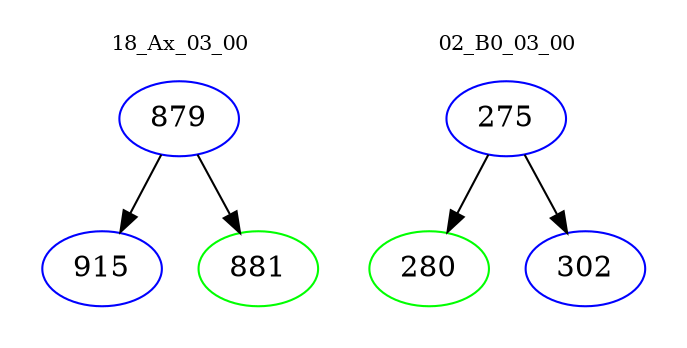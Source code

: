 digraph{
subgraph cluster_0 {
color = white
label = "18_Ax_03_00";
fontsize=10;
T0_879 [label="879", color="blue"]
T0_879 -> T0_915 [color="black"]
T0_915 [label="915", color="blue"]
T0_879 -> T0_881 [color="black"]
T0_881 [label="881", color="green"]
}
subgraph cluster_1 {
color = white
label = "02_B0_03_00";
fontsize=10;
T1_275 [label="275", color="blue"]
T1_275 -> T1_280 [color="black"]
T1_280 [label="280", color="green"]
T1_275 -> T1_302 [color="black"]
T1_302 [label="302", color="blue"]
}
}
